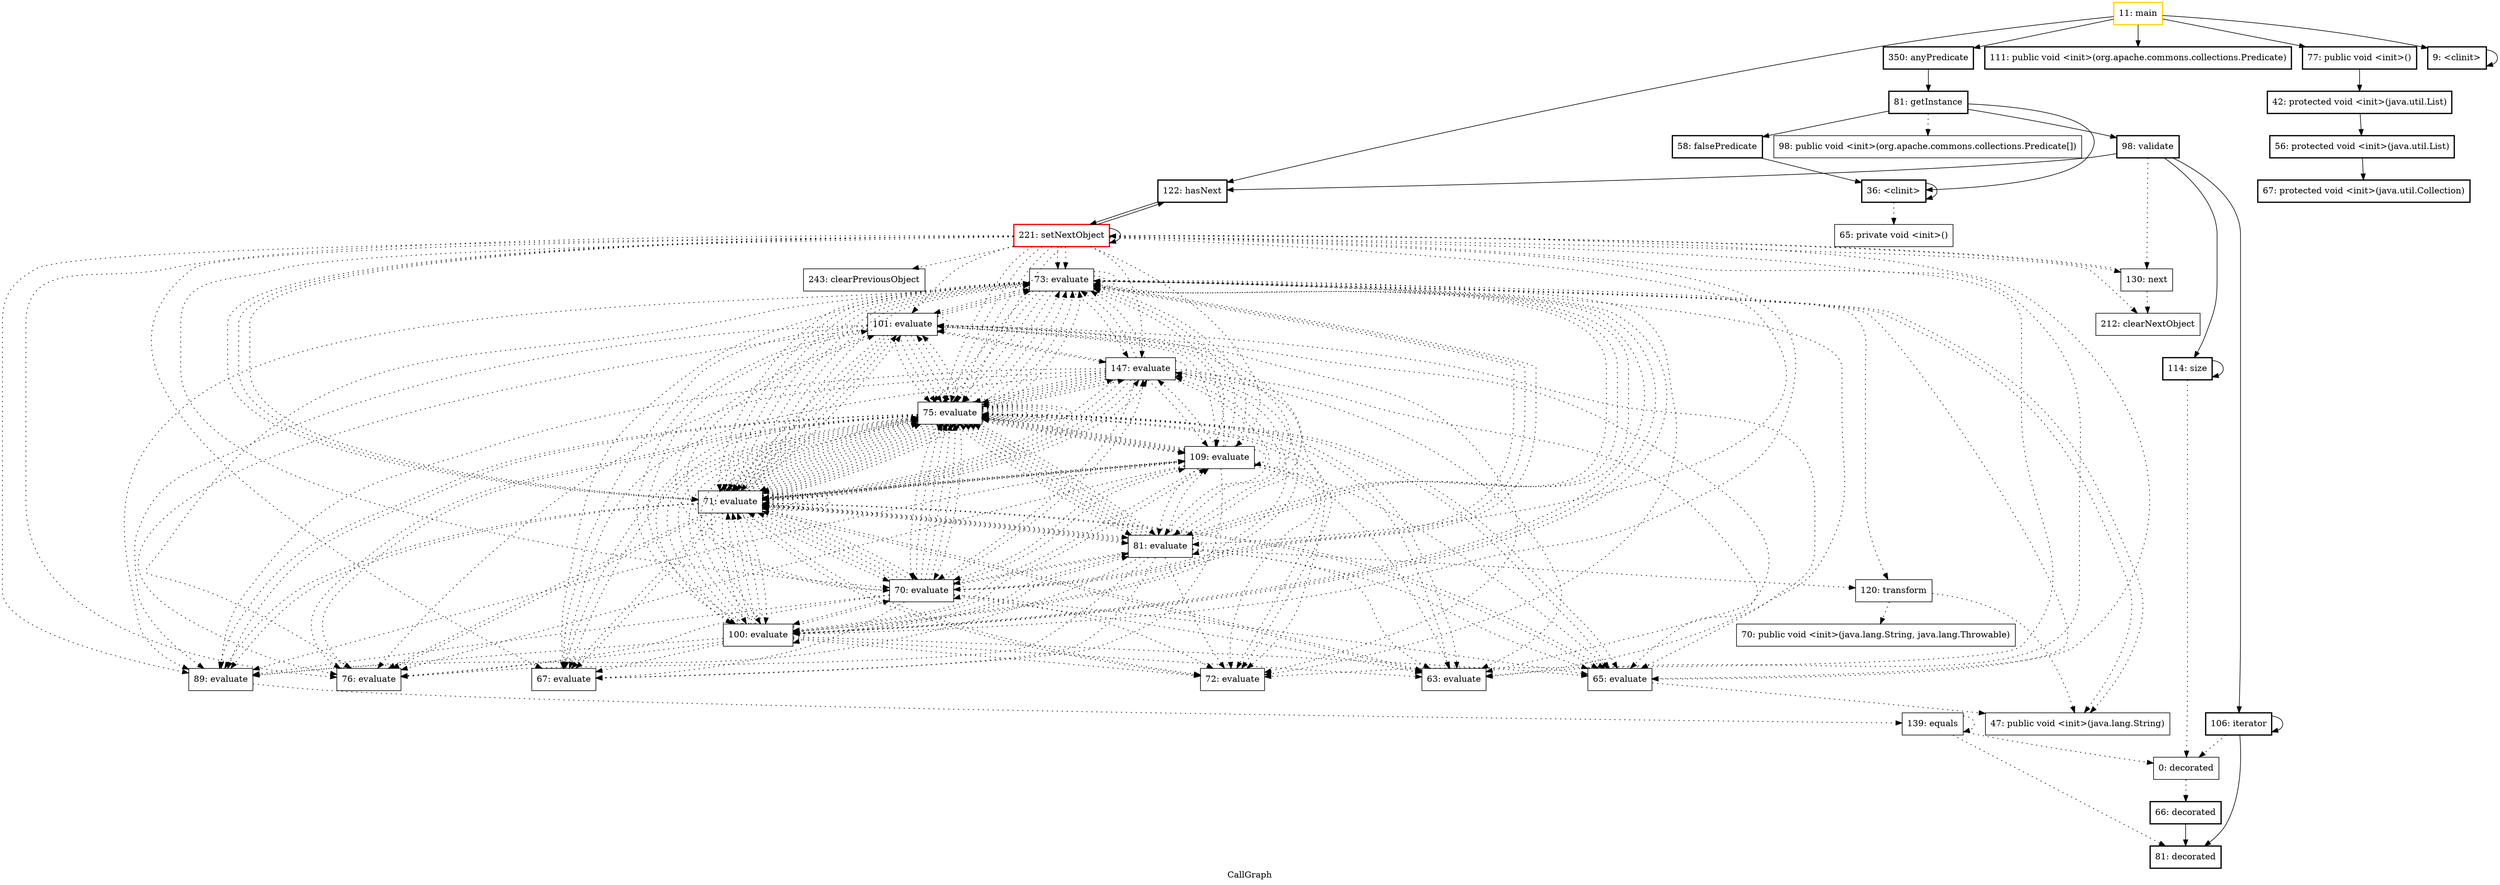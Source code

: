 digraph "CallGraph" {
    label="CallGraph";
node [shape=box];
"11: main" [color=gold] [style=bold]
"221: setNextObject" [color=red] [style=bold]
"122: hasNext" [style=bold]
"111: public void <init>(org.apache.commons.collections.Predicate)" [style=bold]
"77: public void <init>()" [style=bold]
"9: <clinit>" [style=bold]
"350: anyPredicate" [style=bold]
"42: protected void <init>(java.util.List)" [style=bold]
"81: getInstance" [style=bold]
"243: clearPreviousObject"
"63: evaluate"
"73: evaluate"
"101: evaluate"
"147: evaluate"
"73: evaluate"
"75: evaluate"
"75: evaluate"
"71: evaluate"
"81: evaluate"
"75: evaluate"
"71: evaluate"
"70: evaluate"
"100: evaluate"
"75: evaluate"
"76: evaluate"
"71: evaluate"
"72: evaluate"
"89: evaluate"
"109: evaluate"
"67: evaluate"
"65: evaluate"
"130: next"
"212: clearNextObject"
"56: protected void <init>(java.util.List)" [style=bold]
"36: <clinit>" [style=bold]
"98: public void <init>(org.apache.commons.collections.Predicate[])"
"98: validate" [style=bold]
"58: falsePredicate" [style=bold]
"120: transform"
"47: public void <init>(java.lang.String)"
"139: equals"
"67: protected void <init>(java.util.Collection)" [style=bold]
"65: private void <init>()"
"106: iterator" [style=bold]
"114: size" [style=bold]
"70: public void <init>(java.lang.String, java.lang.Throwable)"
"0: decorated"
"81: decorated" [style=bold]
"66: decorated" [style=bold]
"11: main"->"122: hasNext";

"11: main"->"111: public void <init>(org.apache.commons.collections.Predicate)";

"11: main"->"77: public void <init>()";

"11: main"->"9: <clinit>";

"11: main"->"350: anyPredicate";

"122: hasNext"->"221: setNextObject";

"77: public void <init>()"->"42: protected void <init>(java.util.List)";

"9: <clinit>"->"9: <clinit>";

"350: anyPredicate"->"81: getInstance";

"221: setNextObject"->"243: clearPreviousObject" [style=dotted];

"221: setNextObject"->"122: hasNext";

"221: setNextObject"->"63: evaluate" [style=dotted];

"221: setNextObject"->"73: evaluate" [style=dotted];

"221: setNextObject"->"101: evaluate" [style=dotted];

"221: setNextObject"->"147: evaluate" [style=dotted];

"221: setNextObject"->"73: evaluate" [style=dotted];

"221: setNextObject"->"75: evaluate" [style=dotted];

"221: setNextObject"->"75: evaluate" [style=dotted];

"221: setNextObject"->"71: evaluate" [style=dotted];

"221: setNextObject"->"81: evaluate" [style=dotted];

"221: setNextObject"->"75: evaluate" [style=dotted];

"221: setNextObject"->"71: evaluate" [style=dotted];

"221: setNextObject"->"70: evaluate" [style=dotted];

"221: setNextObject"->"100: evaluate" [style=dotted];

"221: setNextObject"->"75: evaluate" [style=dotted];

"221: setNextObject"->"76: evaluate" [style=dotted];

"221: setNextObject"->"71: evaluate" [style=dotted];

"221: setNextObject"->"72: evaluate" [style=dotted];

"221: setNextObject"->"89: evaluate" [style=dotted];

"221: setNextObject"->"109: evaluate" [style=dotted];

"221: setNextObject"->"67: evaluate" [style=dotted];

"221: setNextObject"->"65: evaluate" [style=dotted];

"221: setNextObject"->"130: next" [style=dotted];

"221: setNextObject"->"212: clearNextObject" [style=dotted];

"221: setNextObject"->"221: setNextObject";

"42: protected void <init>(java.util.List)"->"56: protected void <init>(java.util.List)";

"81: getInstance"->"36: <clinit>";

"81: getInstance"->"98: public void <init>(org.apache.commons.collections.Predicate[])" [style=dotted];

"81: getInstance"->"98: validate";

"81: getInstance"->"58: falsePredicate";

"73: evaluate"->"120: transform" [style=dotted];

"73: evaluate"->"47: public void <init>(java.lang.String)" [style=dotted];

"101: evaluate"->"76: evaluate" [style=dotted];

"101: evaluate"->"63: evaluate" [style=dotted];

"101: evaluate"->"147: evaluate" [style=dotted];

"101: evaluate"->"71: evaluate" [style=dotted];

"101: evaluate"->"101: evaluate" [style=dotted];

"101: evaluate"->"75: evaluate" [style=dotted];

"101: evaluate"->"89: evaluate" [style=dotted];

"101: evaluate"->"73: evaluate" [style=dotted];

"101: evaluate"->"71: evaluate" [style=dotted];

"101: evaluate"->"73: evaluate" [style=dotted];

"101: evaluate"->"109: evaluate" [style=dotted];

"101: evaluate"->"81: evaluate" [style=dotted];

"101: evaluate"->"70: evaluate" [style=dotted];

"101: evaluate"->"100: evaluate" [style=dotted];

"101: evaluate"->"67: evaluate" [style=dotted];

"101: evaluate"->"75: evaluate" [style=dotted];

"101: evaluate"->"71: evaluate" [style=dotted];

"101: evaluate"->"72: evaluate" [style=dotted];

"101: evaluate"->"65: evaluate" [style=dotted];

"101: evaluate"->"75: evaluate" [style=dotted];

"101: evaluate"->"75: evaluate" [style=dotted];

"147: evaluate"->"76: evaluate" [style=dotted];

"147: evaluate"->"63: evaluate" [style=dotted];

"147: evaluate"->"147: evaluate" [style=dotted];

"147: evaluate"->"71: evaluate" [style=dotted];

"147: evaluate"->"101: evaluate" [style=dotted];

"147: evaluate"->"75: evaluate" [style=dotted];

"147: evaluate"->"89: evaluate" [style=dotted];

"147: evaluate"->"73: evaluate" [style=dotted];

"147: evaluate"->"71: evaluate" [style=dotted];

"147: evaluate"->"73: evaluate" [style=dotted];

"147: evaluate"->"109: evaluate" [style=dotted];

"147: evaluate"->"81: evaluate" [style=dotted];

"147: evaluate"->"70: evaluate" [style=dotted];

"147: evaluate"->"100: evaluate" [style=dotted];

"147: evaluate"->"67: evaluate" [style=dotted];

"147: evaluate"->"75: evaluate" [style=dotted];

"147: evaluate"->"71: evaluate" [style=dotted];

"147: evaluate"->"72: evaluate" [style=dotted];

"147: evaluate"->"65: evaluate" [style=dotted];

"147: evaluate"->"75: evaluate" [style=dotted];

"147: evaluate"->"75: evaluate" [style=dotted];

"73: evaluate"->"47: public void <init>(java.lang.String)" [style=dotted];

"73: evaluate"->"63: evaluate" [style=dotted];

"73: evaluate"->"147: evaluate" [style=dotted];

"73: evaluate"->"71: evaluate" [style=dotted];

"73: evaluate"->"101: evaluate" [style=dotted];

"73: evaluate"->"75: evaluate" [style=dotted];

"73: evaluate"->"89: evaluate" [style=dotted];

"73: evaluate"->"73: evaluate" [style=dotted];

"73: evaluate"->"71: evaluate" [style=dotted];

"73: evaluate"->"73: evaluate" [style=dotted];

"73: evaluate"->"109: evaluate" [style=dotted];

"73: evaluate"->"81: evaluate" [style=dotted];

"73: evaluate"->"70: evaluate" [style=dotted];

"73: evaluate"->"100: evaluate" [style=dotted];

"73: evaluate"->"67: evaluate" [style=dotted];

"73: evaluate"->"75: evaluate" [style=dotted];

"73: evaluate"->"71: evaluate" [style=dotted];

"73: evaluate"->"72: evaluate" [style=dotted];

"73: evaluate"->"65: evaluate" [style=dotted];

"73: evaluate"->"75: evaluate" [style=dotted];

"73: evaluate"->"75: evaluate" [style=dotted];

"73: evaluate"->"76: evaluate" [style=dotted];

"75: evaluate"->"76: evaluate" [style=dotted];

"75: evaluate"->"63: evaluate" [style=dotted];

"75: evaluate"->"147: evaluate" [style=dotted];

"75: evaluate"->"71: evaluate" [style=dotted];

"75: evaluate"->"101: evaluate" [style=dotted];

"75: evaluate"->"75: evaluate" [style=dotted];

"75: evaluate"->"89: evaluate" [style=dotted];

"75: evaluate"->"73: evaluate" [style=dotted];

"75: evaluate"->"71: evaluate" [style=dotted];

"75: evaluate"->"73: evaluate" [style=dotted];

"75: evaluate"->"109: evaluate" [style=dotted];

"75: evaluate"->"81: evaluate" [style=dotted];

"75: evaluate"->"70: evaluate" [style=dotted];

"75: evaluate"->"100: evaluate" [style=dotted];

"75: evaluate"->"67: evaluate" [style=dotted];

"75: evaluate"->"75: evaluate" [style=dotted];

"75: evaluate"->"71: evaluate" [style=dotted];

"75: evaluate"->"72: evaluate" [style=dotted];

"75: evaluate"->"65: evaluate" [style=dotted];

"75: evaluate"->"75: evaluate" [style=dotted];

"75: evaluate"->"75: evaluate" [style=dotted];

"71: evaluate"->"76: evaluate" [style=dotted];

"71: evaluate"->"63: evaluate" [style=dotted];

"71: evaluate"->"147: evaluate" [style=dotted];

"71: evaluate"->"71: evaluate" [style=dotted];

"71: evaluate"->"101: evaluate" [style=dotted];

"71: evaluate"->"75: evaluate" [style=dotted];

"71: evaluate"->"89: evaluate" [style=dotted];

"71: evaluate"->"73: evaluate" [style=dotted];

"71: evaluate"->"71: evaluate" [style=dotted];

"71: evaluate"->"73: evaluate" [style=dotted];

"71: evaluate"->"109: evaluate" [style=dotted];

"71: evaluate"->"81: evaluate" [style=dotted];

"71: evaluate"->"70: evaluate" [style=dotted];

"71: evaluate"->"100: evaluate" [style=dotted];

"71: evaluate"->"67: evaluate" [style=dotted];

"71: evaluate"->"75: evaluate" [style=dotted];

"71: evaluate"->"71: evaluate" [style=dotted];

"71: evaluate"->"72: evaluate" [style=dotted];

"71: evaluate"->"65: evaluate" [style=dotted];

"71: evaluate"->"75: evaluate" [style=dotted];

"71: evaluate"->"75: evaluate" [style=dotted];

"81: evaluate"->"120: transform" [style=dotted];

"81: evaluate"->"63: evaluate" [style=dotted];

"81: evaluate"->"147: evaluate" [style=dotted];

"81: evaluate"->"71: evaluate" [style=dotted];

"81: evaluate"->"101: evaluate" [style=dotted];

"81: evaluate"->"75: evaluate" [style=dotted];

"81: evaluate"->"89: evaluate" [style=dotted];

"81: evaluate"->"73: evaluate" [style=dotted];

"81: evaluate"->"71: evaluate" [style=dotted];

"81: evaluate"->"73: evaluate" [style=dotted];

"81: evaluate"->"109: evaluate" [style=dotted];

"81: evaluate"->"81: evaluate" [style=dotted];

"81: evaluate"->"70: evaluate" [style=dotted];

"81: evaluate"->"100: evaluate" [style=dotted];

"81: evaluate"->"67: evaluate" [style=dotted];

"81: evaluate"->"75: evaluate" [style=dotted];

"81: evaluate"->"71: evaluate" [style=dotted];

"81: evaluate"->"72: evaluate" [style=dotted];

"81: evaluate"->"65: evaluate" [style=dotted];

"81: evaluate"->"75: evaluate" [style=dotted];

"81: evaluate"->"75: evaluate" [style=dotted];

"81: evaluate"->"76: evaluate" [style=dotted];

"70: evaluate"->"76: evaluate" [style=dotted];

"70: evaluate"->"63: evaluate" [style=dotted];

"70: evaluate"->"147: evaluate" [style=dotted];

"70: evaluate"->"71: evaluate" [style=dotted];

"70: evaluate"->"101: evaluate" [style=dotted];

"70: evaluate"->"75: evaluate" [style=dotted];

"70: evaluate"->"89: evaluate" [style=dotted];

"70: evaluate"->"73: evaluate" [style=dotted];

"70: evaluate"->"71: evaluate" [style=dotted];

"70: evaluate"->"73: evaluate" [style=dotted];

"70: evaluate"->"109: evaluate" [style=dotted];

"70: evaluate"->"81: evaluate" [style=dotted];

"70: evaluate"->"70: evaluate" [style=dotted];

"70: evaluate"->"100: evaluate" [style=dotted];

"70: evaluate"->"67: evaluate" [style=dotted];

"70: evaluate"->"75: evaluate" [style=dotted];

"70: evaluate"->"71: evaluate" [style=dotted];

"70: evaluate"->"72: evaluate" [style=dotted];

"70: evaluate"->"65: evaluate" [style=dotted];

"70: evaluate"->"75: evaluate" [style=dotted];

"70: evaluate"->"75: evaluate" [style=dotted];

"100: evaluate"->"76: evaluate" [style=dotted];

"100: evaluate"->"63: evaluate" [style=dotted];

"100: evaluate"->"147: evaluate" [style=dotted];

"100: evaluate"->"71: evaluate" [style=dotted];

"100: evaluate"->"101: evaluate" [style=dotted];

"100: evaluate"->"75: evaluate" [style=dotted];

"100: evaluate"->"89: evaluate" [style=dotted];

"100: evaluate"->"73: evaluate" [style=dotted];

"100: evaluate"->"71: evaluate" [style=dotted];

"100: evaluate"->"73: evaluate" [style=dotted];

"100: evaluate"->"109: evaluate" [style=dotted];

"100: evaluate"->"81: evaluate" [style=dotted];

"100: evaluate"->"70: evaluate" [style=dotted];

"100: evaluate"->"100: evaluate" [style=dotted];

"100: evaluate"->"67: evaluate" [style=dotted];

"100: evaluate"->"75: evaluate" [style=dotted];

"100: evaluate"->"71: evaluate" [style=dotted];

"100: evaluate"->"72: evaluate" [style=dotted];

"100: evaluate"->"65: evaluate" [style=dotted];

"100: evaluate"->"75: evaluate" [style=dotted];

"100: evaluate"->"75: evaluate" [style=dotted];

"75: evaluate"->"76: evaluate" [style=dotted];

"75: evaluate"->"63: evaluate" [style=dotted];

"75: evaluate"->"147: evaluate" [style=dotted];

"75: evaluate"->"71: evaluate" [style=dotted];

"75: evaluate"->"101: evaluate" [style=dotted];

"75: evaluate"->"75: evaluate" [style=dotted];

"75: evaluate"->"89: evaluate" [style=dotted];

"75: evaluate"->"73: evaluate" [style=dotted];

"75: evaluate"->"71: evaluate" [style=dotted];

"75: evaluate"->"73: evaluate" [style=dotted];

"75: evaluate"->"109: evaluate" [style=dotted];

"75: evaluate"->"81: evaluate" [style=dotted];

"75: evaluate"->"70: evaluate" [style=dotted];

"75: evaluate"->"100: evaluate" [style=dotted];

"75: evaluate"->"67: evaluate" [style=dotted];

"75: evaluate"->"75: evaluate" [style=dotted];

"75: evaluate"->"71: evaluate" [style=dotted];

"75: evaluate"->"72: evaluate" [style=dotted];

"75: evaluate"->"65: evaluate" [style=dotted];

"75: evaluate"->"75: evaluate" [style=dotted];

"75: evaluate"->"75: evaluate" [style=dotted];

"71: evaluate"->"76: evaluate" [style=dotted];

"71: evaluate"->"63: evaluate" [style=dotted];

"71: evaluate"->"147: evaluate" [style=dotted];

"71: evaluate"->"71: evaluate" [style=dotted];

"71: evaluate"->"101: evaluate" [style=dotted];

"71: evaluate"->"75: evaluate" [style=dotted];

"71: evaluate"->"89: evaluate" [style=dotted];

"71: evaluate"->"73: evaluate" [style=dotted];

"71: evaluate"->"71: evaluate" [style=dotted];

"71: evaluate"->"73: evaluate" [style=dotted];

"71: evaluate"->"109: evaluate" [style=dotted];

"71: evaluate"->"81: evaluate" [style=dotted];

"71: evaluate"->"70: evaluate" [style=dotted];

"71: evaluate"->"100: evaluate" [style=dotted];

"71: evaluate"->"67: evaluate" [style=dotted];

"71: evaluate"->"75: evaluate" [style=dotted];

"71: evaluate"->"71: evaluate" [style=dotted];

"71: evaluate"->"72: evaluate" [style=dotted];

"71: evaluate"->"65: evaluate" [style=dotted];

"71: evaluate"->"75: evaluate" [style=dotted];

"71: evaluate"->"75: evaluate" [style=dotted];

"89: evaluate"->"139: equals" [style=dotted];

"109: evaluate"->"76: evaluate" [style=dotted];

"109: evaluate"->"63: evaluate" [style=dotted];

"109: evaluate"->"147: evaluate" [style=dotted];

"109: evaluate"->"71: evaluate" [style=dotted];

"109: evaluate"->"101: evaluate" [style=dotted];

"109: evaluate"->"75: evaluate" [style=dotted];

"109: evaluate"->"89: evaluate" [style=dotted];

"109: evaluate"->"73: evaluate" [style=dotted];

"109: evaluate"->"71: evaluate" [style=dotted];

"109: evaluate"->"73: evaluate" [style=dotted];

"109: evaluate"->"109: evaluate" [style=dotted];

"109: evaluate"->"81: evaluate" [style=dotted];

"109: evaluate"->"70: evaluate" [style=dotted];

"109: evaluate"->"100: evaluate" [style=dotted];

"109: evaluate"->"67: evaluate" [style=dotted];

"109: evaluate"->"75: evaluate" [style=dotted];

"109: evaluate"->"71: evaluate" [style=dotted];

"109: evaluate"->"72: evaluate" [style=dotted];

"109: evaluate"->"65: evaluate" [style=dotted];

"109: evaluate"->"75: evaluate" [style=dotted];

"109: evaluate"->"75: evaluate" [style=dotted];

"65: evaluate"->"47: public void <init>(java.lang.String)" [style=dotted];

"130: next"->"221: setNextObject" [style=dotted];

"130: next"->"212: clearNextObject" [style=dotted];

"56: protected void <init>(java.util.List)"->"67: protected void <init>(java.util.Collection)";

"36: <clinit>"->"36: <clinit>";

"36: <clinit>"->"65: private void <init>()" [style=dotted];

"98: validate"->"122: hasNext";

"98: validate"->"130: next" [style=dotted];

"98: validate"->"106: iterator";

"98: validate"->"114: size";

"58: falsePredicate"->"36: <clinit>";

"120: transform"->"70: public void <init>(java.lang.String, java.lang.Throwable)" [style=dotted];

"120: transform"->"47: public void <init>(java.lang.String)" [style=dotted];

"139: equals"->"0: decorated" [style=dotted];

"139: equals"->"139: equals" [style=dotted];

"139: equals"->"81: decorated" [style=dotted];

"106: iterator"->"0: decorated" [style=dotted];

"106: iterator"->"106: iterator";

"106: iterator"->"81: decorated";

"114: size"->"0: decorated" [style=dotted];

"114: size"->"114: size";

"0: decorated"->"66: decorated" [style=dotted];

"66: decorated"->"81: decorated";

}
